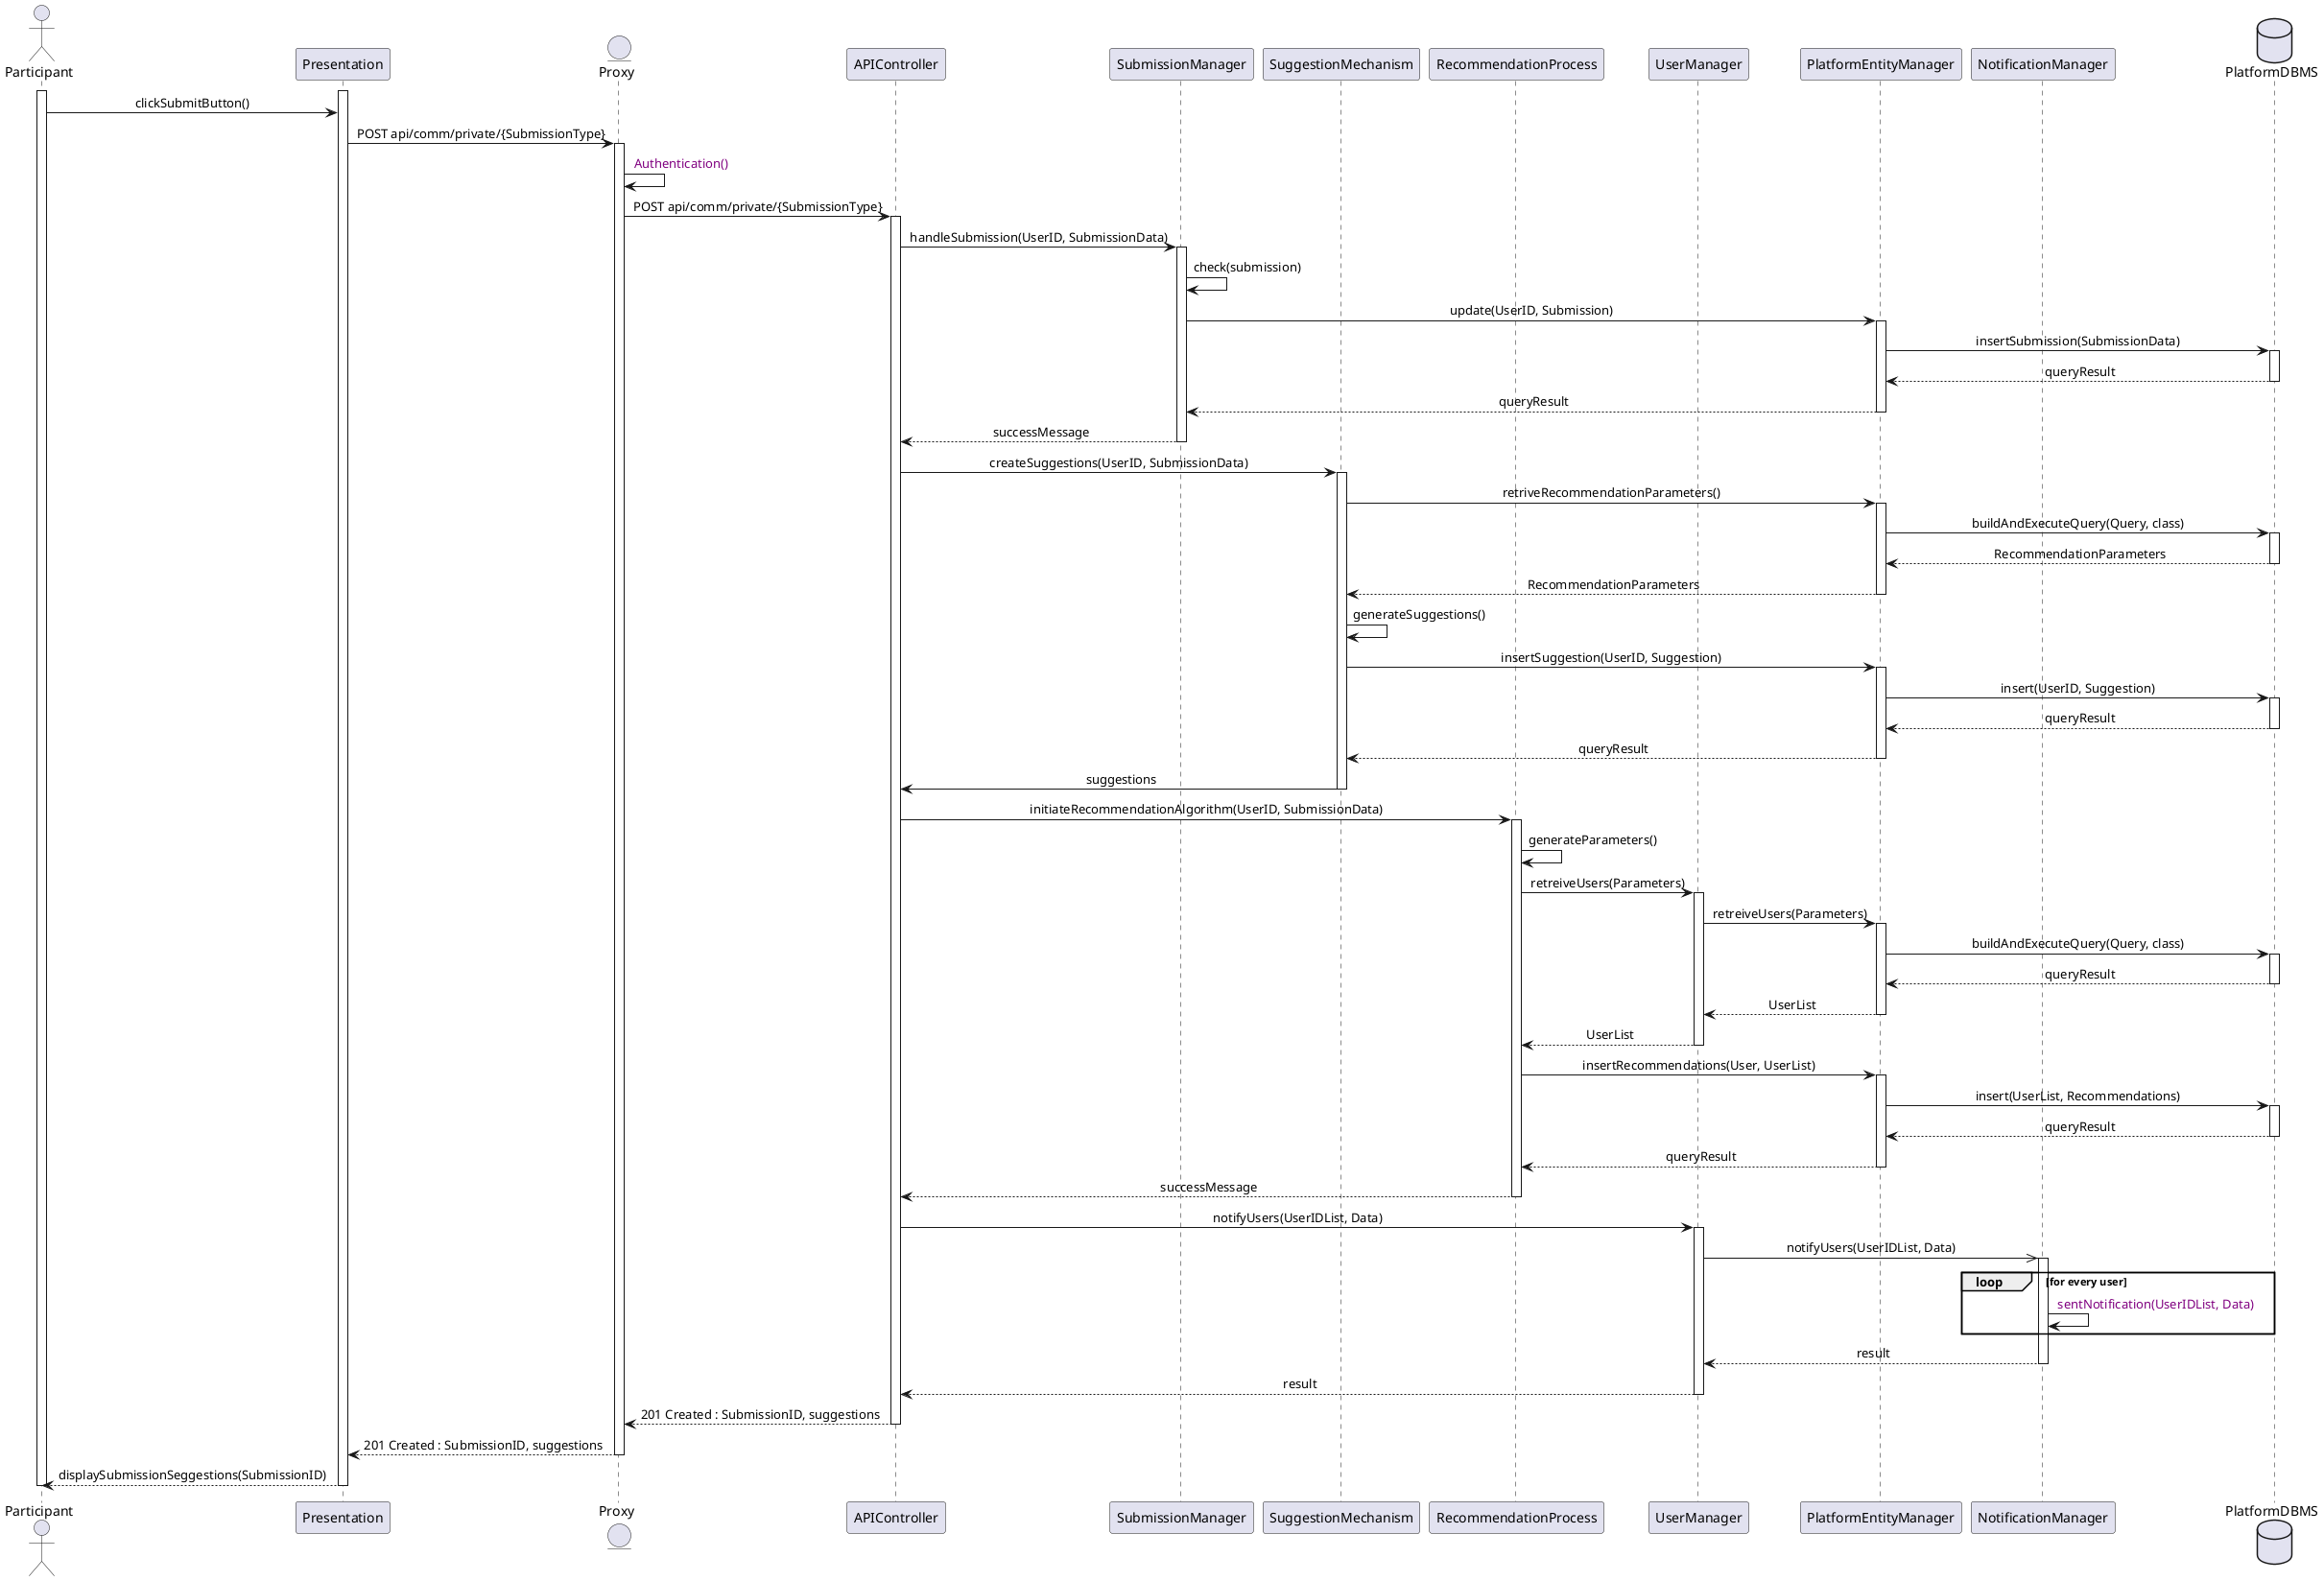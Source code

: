 @startuml ParticipantSubmission
skinparam sequenceMessageAlign center
actor       Participant
participant Presentation
entity      Proxy
participant APIController
participant SubmissionManager
participant SuggestionMechanism
participant RecommendationProcess
participant UserManager
participant PlatformEntityManager
participant NotificationManager
database    PlatformDBMS

activate Participant
activate Presentation
Participant -> Presentation : clickSubmitButton()
Presentation -> Proxy ++ : POST api/comm/private/{SubmissionType}
Proxy -> Proxy  : <color:purple> Authentication()
Proxy -> APIController ++ : POST api/comm/private/{SubmissionType}
APIController -> SubmissionManager : handleSubmission(UserID, SubmissionData)
activate SubmissionManager
SubmissionManager -> SubmissionManager : check(submission)
SubmissionManager -> PlatformEntityManager : update(UserID, Submission)
activate PlatformEntityManager
PlatformEntityManager -> PlatformDBMS : insertSubmission(SubmissionData)
activate PlatformDBMS
PlatformDBMS --> PlatformEntityManager : queryResult
deactivate PlatformDBMS
PlatformEntityManager --> SubmissionManager : queryResult
deactivate PlatformEntityManager
SubmissionManager --> APIController : successMessage
deactivate SubmissionManager
APIController -> SuggestionMechanism ++ : createSuggestions(UserID, SubmissionData)
SuggestionMechanism -> PlatformEntityManager ++ : retriveRecommendationParameters()
PlatformEntityManager -> PlatformDBMS ++ : buildAndExecuteQuery(Query, class)
PlatformDBMS --> PlatformEntityManager -- : RecommendationParameters
PlatformEntityManager --> SuggestionMechanism -- : RecommendationParameters
SuggestionMechanism -> SuggestionMechanism : generateSuggestions()
SuggestionMechanism -> PlatformEntityManager ++ : insertSuggestion(UserID, Suggestion)
PlatformEntityManager -> PlatformDBMS ++ : insert(UserID, Suggestion)
PlatformDBMS --> PlatformEntityManager -- : queryResult
PlatformEntityManager -->  SuggestionMechanism -- : queryResult
SuggestionMechanism -> APIController -- : suggestions
APIController -> RecommendationProcess ++ : initiateRecommendationAlgorithm(UserID, SubmissionData)
RecommendationProcess -> RecommendationProcess : generateParameters()
RecommendationProcess -> UserManager ++ : retreiveUsers(Parameters)
UserManager -> PlatformEntityManager ++ : retreiveUsers(Parameters)
PlatformEntityManager -> PlatformDBMS ++ : buildAndExecuteQuery(Query, class)
PlatformDBMS --> PlatformEntityManager -- : queryResult
PlatformEntityManager --> UserManager -- : UserList
UserManager --> RecommendationProcess -- : UserList
RecommendationProcess -> PlatformEntityManager ++ : insertRecommendations(User, UserList)
PlatformEntityManager -> PlatformDBMS ++ : insert(UserList, Recommendations)
PlatformDBMS --> PlatformEntityManager -- : queryResult
PlatformEntityManager -->  RecommendationProcess -- : queryResult
RecommendationProcess --> APIController -- : successMessage
APIController -> UserManager ++ : notifyUsers(UserIDList, Data)
UserManager ->> NotificationManager ++ : notifyUsers(UserIDList, Data)
loop for every user
    NotificationManager -> NotificationManager : <color:purple> sentNotification(UserIDList, Data)
end
NotificationManager --> UserManager -- : result
UserManager --> APIController -- : result
APIController --> Proxy : 201 Created : SubmissionID, suggestions
deactivate APIController
Proxy --> Presentation : 201 Created : SubmissionID, suggestions
deactivate Proxy
Presentation --> Participant : displaySubmissionSeggestions(SubmissionID)
deactivate Presentation
deactivate Participant
@enduml
